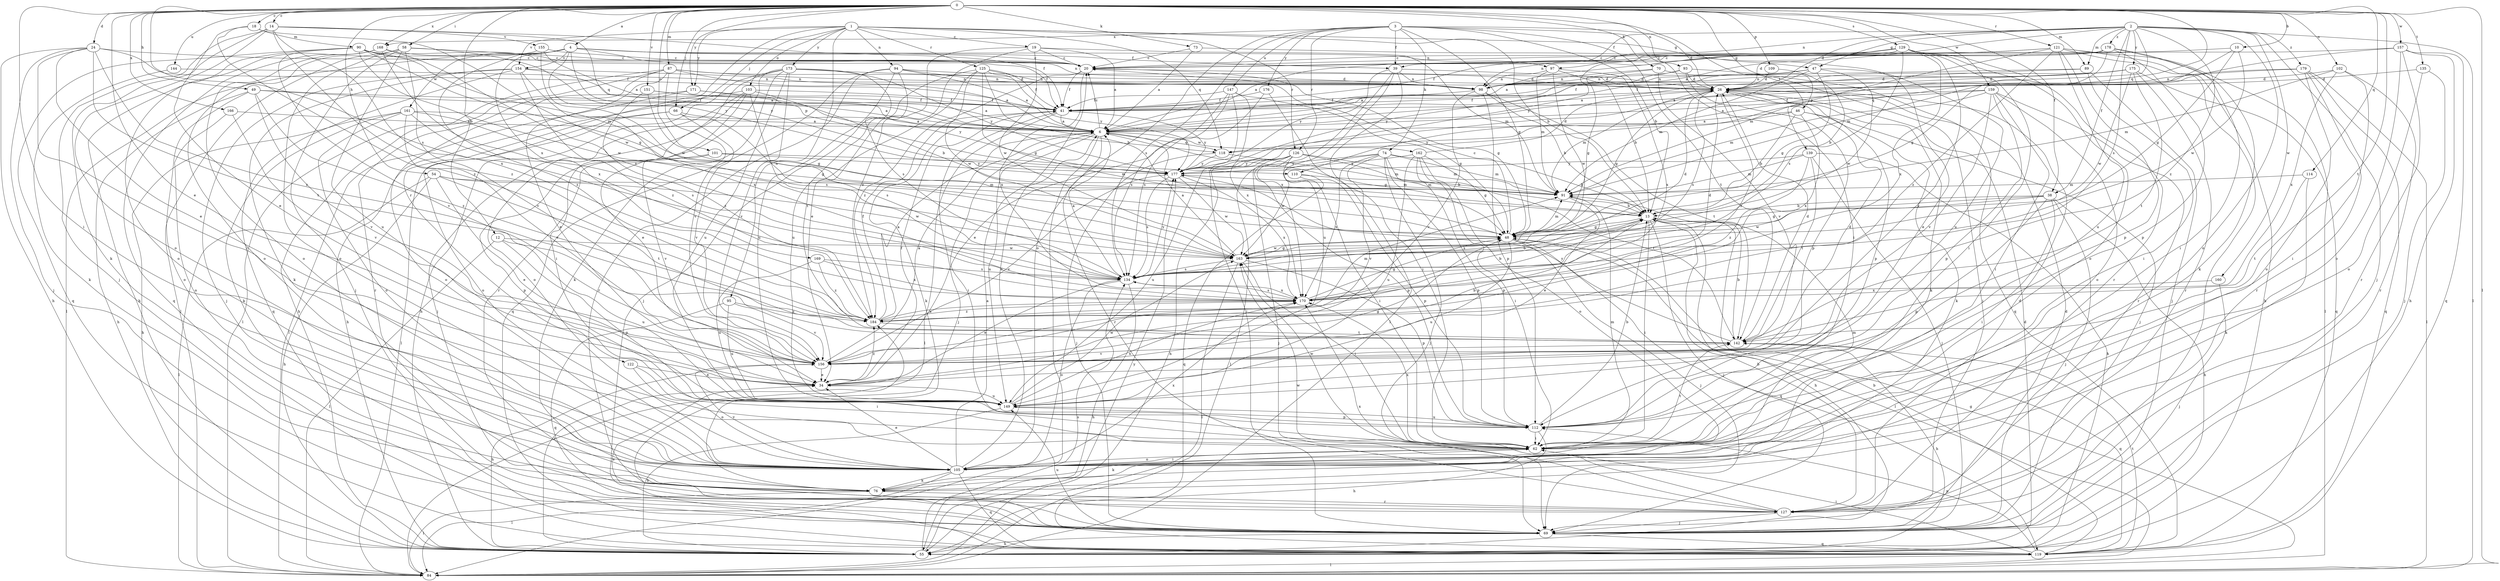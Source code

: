 strict digraph  {
0;
1;
2;
3;
4;
6;
10;
12;
13;
14;
18;
19;
20;
24;
26;
34;
38;
39;
41;
46;
47;
48;
49;
54;
55;
58;
62;
66;
69;
70;
73;
74;
76;
84;
87;
89;
90;
91;
93;
94;
95;
97;
98;
101;
102;
103;
105;
109;
110;
112;
114;
118;
119;
121;
122;
125;
126;
127;
129;
134;
135;
139;
142;
144;
147;
149;
151;
154;
155;
156;
157;
159;
160;
161;
162;
163;
166;
168;
169;
170;
171;
173;
175;
176;
177;
178;
179;
184;
0 -> 4  [label=a];
0 -> 10  [label=b];
0 -> 12  [label=b];
0 -> 14  [label=c];
0 -> 18  [label=c];
0 -> 24  [label=d];
0 -> 34  [label=e];
0 -> 38  [label=f];
0 -> 46  [label=g];
0 -> 49  [label=h];
0 -> 54  [label=h];
0 -> 58  [label=i];
0 -> 62  [label=i];
0 -> 66  [label=j];
0 -> 70  [label=k];
0 -> 73  [label=k];
0 -> 84  [label=l];
0 -> 87  [label=m];
0 -> 89  [label=m];
0 -> 93  [label=n];
0 -> 101  [label=o];
0 -> 102  [label=o];
0 -> 109  [label=p];
0 -> 114  [label=q];
0 -> 118  [label=q];
0 -> 121  [label=r];
0 -> 129  [label=s];
0 -> 134  [label=s];
0 -> 135  [label=t];
0 -> 139  [label=t];
0 -> 142  [label=t];
0 -> 144  [label=u];
0 -> 151  [label=v];
0 -> 157  [label=w];
0 -> 159  [label=w];
0 -> 166  [label=x];
0 -> 168  [label=x];
0 -> 171  [label=y];
1 -> 13  [label=b];
1 -> 19  [label=c];
1 -> 47  [label=g];
1 -> 66  [label=j];
1 -> 94  [label=n];
1 -> 95  [label=n];
1 -> 103  [label=o];
1 -> 118  [label=q];
1 -> 122  [label=r];
1 -> 125  [label=r];
1 -> 126  [label=r];
1 -> 154  [label=v];
1 -> 171  [label=y];
1 -> 173  [label=y];
2 -> 6  [label=a];
2 -> 26  [label=d];
2 -> 38  [label=f];
2 -> 39  [label=f];
2 -> 47  [label=g];
2 -> 69  [label=j];
2 -> 84  [label=l];
2 -> 89  [label=m];
2 -> 97  [label=n];
2 -> 105  [label=o];
2 -> 110  [label=p];
2 -> 134  [label=s];
2 -> 160  [label=w];
2 -> 175  [label=y];
2 -> 178  [label=z];
2 -> 179  [label=z];
2 -> 184  [label=z];
3 -> 13  [label=b];
3 -> 26  [label=d];
3 -> 39  [label=f];
3 -> 48  [label=g];
3 -> 62  [label=i];
3 -> 74  [label=k];
3 -> 105  [label=o];
3 -> 126  [label=r];
3 -> 134  [label=s];
3 -> 142  [label=t];
3 -> 147  [label=u];
3 -> 168  [label=x];
3 -> 176  [label=y];
4 -> 20  [label=c];
4 -> 39  [label=f];
4 -> 41  [label=f];
4 -> 84  [label=l];
4 -> 97  [label=n];
4 -> 110  [label=p];
4 -> 154  [label=v];
4 -> 161  [label=w];
4 -> 169  [label=x];
4 -> 177  [label=y];
4 -> 184  [label=z];
6 -> 20  [label=c];
6 -> 48  [label=g];
6 -> 62  [label=i];
6 -> 84  [label=l];
6 -> 118  [label=q];
6 -> 127  [label=r];
6 -> 149  [label=u];
6 -> 162  [label=w];
10 -> 20  [label=c];
10 -> 48  [label=g];
10 -> 118  [label=q];
10 -> 163  [label=w];
12 -> 84  [label=l];
12 -> 112  [label=p];
12 -> 149  [label=u];
12 -> 163  [label=w];
13 -> 48  [label=g];
13 -> 55  [label=h];
13 -> 62  [label=i];
13 -> 69  [label=j];
13 -> 134  [label=s];
14 -> 41  [label=f];
14 -> 69  [label=j];
14 -> 76  [label=k];
14 -> 105  [label=o];
14 -> 118  [label=q];
14 -> 155  [label=v];
14 -> 170  [label=x];
14 -> 184  [label=z];
18 -> 34  [label=e];
18 -> 90  [label=m];
18 -> 163  [label=w];
18 -> 184  [label=z];
19 -> 6  [label=a];
19 -> 20  [label=c];
19 -> 34  [label=e];
19 -> 91  [label=m];
19 -> 163  [label=w];
19 -> 184  [label=z];
20 -> 26  [label=d];
20 -> 41  [label=f];
20 -> 48  [label=g];
20 -> 170  [label=x];
20 -> 184  [label=z];
24 -> 20  [label=c];
24 -> 34  [label=e];
24 -> 41  [label=f];
24 -> 55  [label=h];
24 -> 62  [label=i];
24 -> 69  [label=j];
24 -> 142  [label=t];
24 -> 184  [label=z];
26 -> 41  [label=f];
26 -> 48  [label=g];
26 -> 76  [label=k];
26 -> 91  [label=m];
26 -> 112  [label=p];
26 -> 134  [label=s];
26 -> 184  [label=z];
34 -> 41  [label=f];
34 -> 48  [label=g];
34 -> 149  [label=u];
34 -> 184  [label=z];
38 -> 13  [label=b];
38 -> 48  [label=g];
38 -> 55  [label=h];
38 -> 62  [label=i];
38 -> 69  [label=j];
38 -> 112  [label=p];
38 -> 163  [label=w];
39 -> 26  [label=d];
39 -> 84  [label=l];
39 -> 98  [label=n];
39 -> 149  [label=u];
39 -> 170  [label=x];
39 -> 177  [label=y];
41 -> 6  [label=a];
41 -> 69  [label=j];
41 -> 76  [label=k];
41 -> 84  [label=l];
41 -> 177  [label=y];
46 -> 6  [label=a];
46 -> 13  [label=b];
46 -> 69  [label=j];
46 -> 76  [label=k];
46 -> 170  [label=x];
46 -> 177  [label=y];
47 -> 34  [label=e];
47 -> 41  [label=f];
47 -> 48  [label=g];
47 -> 91  [label=m];
47 -> 98  [label=n];
47 -> 163  [label=w];
48 -> 20  [label=c];
48 -> 69  [label=j];
48 -> 84  [label=l];
48 -> 91  [label=m];
48 -> 119  [label=q];
48 -> 149  [label=u];
48 -> 163  [label=w];
49 -> 6  [label=a];
49 -> 41  [label=f];
49 -> 55  [label=h];
49 -> 105  [label=o];
49 -> 156  [label=v];
49 -> 184  [label=z];
54 -> 34  [label=e];
54 -> 55  [label=h];
54 -> 84  [label=l];
54 -> 91  [label=m];
54 -> 142  [label=t];
54 -> 163  [label=w];
55 -> 26  [label=d];
55 -> 134  [label=s];
55 -> 177  [label=y];
55 -> 184  [label=z];
58 -> 20  [label=c];
58 -> 69  [label=j];
58 -> 84  [label=l];
58 -> 105  [label=o];
58 -> 149  [label=u];
58 -> 156  [label=v];
58 -> 177  [label=y];
62 -> 76  [label=k];
62 -> 91  [label=m];
62 -> 105  [label=o];
62 -> 142  [label=t];
62 -> 163  [label=w];
62 -> 170  [label=x];
66 -> 6  [label=a];
66 -> 84  [label=l];
66 -> 105  [label=o];
66 -> 134  [label=s];
66 -> 156  [label=v];
69 -> 26  [label=d];
69 -> 34  [label=e];
69 -> 55  [label=h];
69 -> 119  [label=q];
69 -> 149  [label=u];
70 -> 48  [label=g];
70 -> 69  [label=j];
70 -> 98  [label=n];
70 -> 156  [label=v];
73 -> 6  [label=a];
73 -> 20  [label=c];
73 -> 149  [label=u];
74 -> 13  [label=b];
74 -> 69  [label=j];
74 -> 91  [label=m];
74 -> 112  [label=p];
74 -> 142  [label=t];
74 -> 156  [label=v];
74 -> 163  [label=w];
74 -> 170  [label=x];
74 -> 177  [label=y];
76 -> 84  [label=l];
76 -> 127  [label=r];
84 -> 48  [label=g];
87 -> 6  [label=a];
87 -> 26  [label=d];
87 -> 34  [label=e];
87 -> 55  [label=h];
87 -> 84  [label=l];
87 -> 98  [label=n];
87 -> 127  [label=r];
87 -> 156  [label=v];
89 -> 26  [label=d];
89 -> 62  [label=i];
89 -> 69  [label=j];
89 -> 98  [label=n];
90 -> 20  [label=c];
90 -> 48  [label=g];
90 -> 91  [label=m];
90 -> 98  [label=n];
90 -> 105  [label=o];
90 -> 119  [label=q];
90 -> 156  [label=v];
90 -> 163  [label=w];
91 -> 13  [label=b];
91 -> 34  [label=e];
93 -> 6  [label=a];
93 -> 26  [label=d];
93 -> 112  [label=p];
93 -> 119  [label=q];
93 -> 177  [label=y];
94 -> 6  [label=a];
94 -> 26  [label=d];
94 -> 98  [label=n];
94 -> 119  [label=q];
94 -> 127  [label=r];
94 -> 142  [label=t];
94 -> 149  [label=u];
95 -> 119  [label=q];
95 -> 149  [label=u];
95 -> 156  [label=v];
95 -> 184  [label=z];
97 -> 13  [label=b];
97 -> 91  [label=m];
97 -> 98  [label=n];
97 -> 163  [label=w];
97 -> 170  [label=x];
98 -> 13  [label=b];
98 -> 41  [label=f];
98 -> 112  [label=p];
98 -> 142  [label=t];
98 -> 156  [label=v];
101 -> 91  [label=m];
101 -> 112  [label=p];
101 -> 156  [label=v];
101 -> 177  [label=y];
102 -> 26  [label=d];
102 -> 62  [label=i];
102 -> 91  [label=m];
102 -> 127  [label=r];
102 -> 170  [label=x];
103 -> 13  [label=b];
103 -> 34  [label=e];
103 -> 41  [label=f];
103 -> 55  [label=h];
103 -> 69  [label=j];
103 -> 105  [label=o];
103 -> 134  [label=s];
105 -> 6  [label=a];
105 -> 20  [label=c];
105 -> 34  [label=e];
105 -> 62  [label=i];
105 -> 76  [label=k];
105 -> 84  [label=l];
105 -> 91  [label=m];
105 -> 119  [label=q];
105 -> 156  [label=v];
105 -> 170  [label=x];
109 -> 13  [label=b];
109 -> 26  [label=d];
110 -> 91  [label=m];
110 -> 112  [label=p];
110 -> 119  [label=q];
112 -> 13  [label=b];
112 -> 55  [label=h];
112 -> 62  [label=i];
112 -> 149  [label=u];
114 -> 76  [label=k];
114 -> 91  [label=m];
114 -> 142  [label=t];
118 -> 69  [label=j];
118 -> 91  [label=m];
118 -> 177  [label=y];
119 -> 13  [label=b];
119 -> 62  [label=i];
119 -> 84  [label=l];
119 -> 112  [label=p];
119 -> 142  [label=t];
121 -> 6  [label=a];
121 -> 20  [label=c];
121 -> 55  [label=h];
121 -> 69  [label=j];
121 -> 84  [label=l];
121 -> 91  [label=m];
121 -> 112  [label=p];
121 -> 149  [label=u];
121 -> 184  [label=z];
122 -> 34  [label=e];
122 -> 62  [label=i];
122 -> 105  [label=o];
125 -> 13  [label=b];
125 -> 41  [label=f];
125 -> 48  [label=g];
125 -> 69  [label=j];
125 -> 98  [label=n];
125 -> 149  [label=u];
125 -> 163  [label=w];
125 -> 177  [label=y];
126 -> 13  [label=b];
126 -> 55  [label=h];
126 -> 62  [label=i];
126 -> 69  [label=j];
126 -> 84  [label=l];
126 -> 91  [label=m];
126 -> 112  [label=p];
126 -> 149  [label=u];
126 -> 177  [label=y];
127 -> 13  [label=b];
127 -> 26  [label=d];
127 -> 69  [label=j];
127 -> 163  [label=w];
127 -> 170  [label=x];
129 -> 6  [label=a];
129 -> 20  [label=c];
129 -> 26  [label=d];
129 -> 62  [label=i];
129 -> 105  [label=o];
129 -> 127  [label=r];
129 -> 134  [label=s];
129 -> 156  [label=v];
129 -> 170  [label=x];
129 -> 177  [label=y];
134 -> 6  [label=a];
134 -> 13  [label=b];
134 -> 34  [label=e];
134 -> 55  [label=h];
134 -> 105  [label=o];
134 -> 170  [label=x];
134 -> 177  [label=y];
135 -> 26  [label=d];
135 -> 69  [label=j];
135 -> 105  [label=o];
139 -> 55  [label=h];
139 -> 69  [label=j];
139 -> 91  [label=m];
139 -> 142  [label=t];
139 -> 177  [label=y];
139 -> 184  [label=z];
142 -> 13  [label=b];
142 -> 26  [label=d];
142 -> 55  [label=h];
142 -> 119  [label=q];
142 -> 156  [label=v];
142 -> 177  [label=y];
144 -> 76  [label=k];
144 -> 98  [label=n];
147 -> 34  [label=e];
147 -> 41  [label=f];
147 -> 48  [label=g];
147 -> 69  [label=j];
147 -> 134  [label=s];
147 -> 170  [label=x];
149 -> 55  [label=h];
149 -> 112  [label=p];
149 -> 163  [label=w];
149 -> 170  [label=x];
151 -> 6  [label=a];
151 -> 41  [label=f];
151 -> 48  [label=g];
151 -> 184  [label=z];
154 -> 6  [label=a];
154 -> 69  [label=j];
154 -> 76  [label=k];
154 -> 98  [label=n];
154 -> 119  [label=q];
154 -> 170  [label=x];
154 -> 184  [label=z];
155 -> 6  [label=a];
155 -> 20  [label=c];
155 -> 105  [label=o];
155 -> 163  [label=w];
156 -> 6  [label=a];
156 -> 13  [label=b];
156 -> 26  [label=d];
156 -> 34  [label=e];
156 -> 55  [label=h];
157 -> 20  [label=c];
157 -> 55  [label=h];
157 -> 91  [label=m];
157 -> 105  [label=o];
157 -> 119  [label=q];
157 -> 127  [label=r];
159 -> 6  [label=a];
159 -> 41  [label=f];
159 -> 62  [label=i];
159 -> 91  [label=m];
159 -> 105  [label=o];
159 -> 112  [label=p];
159 -> 127  [label=r];
159 -> 156  [label=v];
160 -> 69  [label=j];
160 -> 170  [label=x];
161 -> 6  [label=a];
161 -> 48  [label=g];
161 -> 55  [label=h];
161 -> 76  [label=k];
161 -> 105  [label=o];
161 -> 134  [label=s];
161 -> 156  [label=v];
162 -> 26  [label=d];
162 -> 48  [label=g];
162 -> 62  [label=i];
162 -> 105  [label=o];
162 -> 112  [label=p];
162 -> 149  [label=u];
162 -> 177  [label=y];
163 -> 6  [label=a];
163 -> 26  [label=d];
163 -> 48  [label=g];
163 -> 62  [label=i];
163 -> 84  [label=l];
163 -> 112  [label=p];
163 -> 134  [label=s];
166 -> 6  [label=a];
166 -> 105  [label=o];
166 -> 156  [label=v];
168 -> 20  [label=c];
168 -> 55  [label=h];
168 -> 105  [label=o];
168 -> 119  [label=q];
168 -> 134  [label=s];
168 -> 170  [label=x];
169 -> 134  [label=s];
169 -> 149  [label=u];
169 -> 170  [label=x];
169 -> 184  [label=z];
170 -> 13  [label=b];
170 -> 26  [label=d];
170 -> 48  [label=g];
170 -> 134  [label=s];
170 -> 184  [label=z];
171 -> 41  [label=f];
171 -> 84  [label=l];
171 -> 105  [label=o];
171 -> 177  [label=y];
173 -> 26  [label=d];
173 -> 55  [label=h];
173 -> 62  [label=i];
173 -> 76  [label=k];
173 -> 127  [label=r];
173 -> 134  [label=s];
173 -> 149  [label=u];
173 -> 156  [label=v];
173 -> 177  [label=y];
175 -> 6  [label=a];
175 -> 26  [label=d];
175 -> 41  [label=f];
175 -> 98  [label=n];
175 -> 119  [label=q];
175 -> 127  [label=r];
175 -> 142  [label=t];
175 -> 163  [label=w];
176 -> 41  [label=f];
176 -> 62  [label=i];
176 -> 134  [label=s];
177 -> 91  [label=m];
177 -> 134  [label=s];
177 -> 156  [label=v];
177 -> 163  [label=w];
177 -> 170  [label=x];
178 -> 20  [label=c];
178 -> 41  [label=f];
178 -> 48  [label=g];
178 -> 62  [label=i];
178 -> 76  [label=k];
178 -> 98  [label=n];
178 -> 112  [label=p];
179 -> 6  [label=a];
179 -> 84  [label=l];
179 -> 98  [label=n];
179 -> 105  [label=o];
179 -> 119  [label=q];
179 -> 127  [label=r];
184 -> 6  [label=a];
184 -> 41  [label=f];
184 -> 91  [label=m];
184 -> 142  [label=t];
184 -> 170  [label=x];
}
